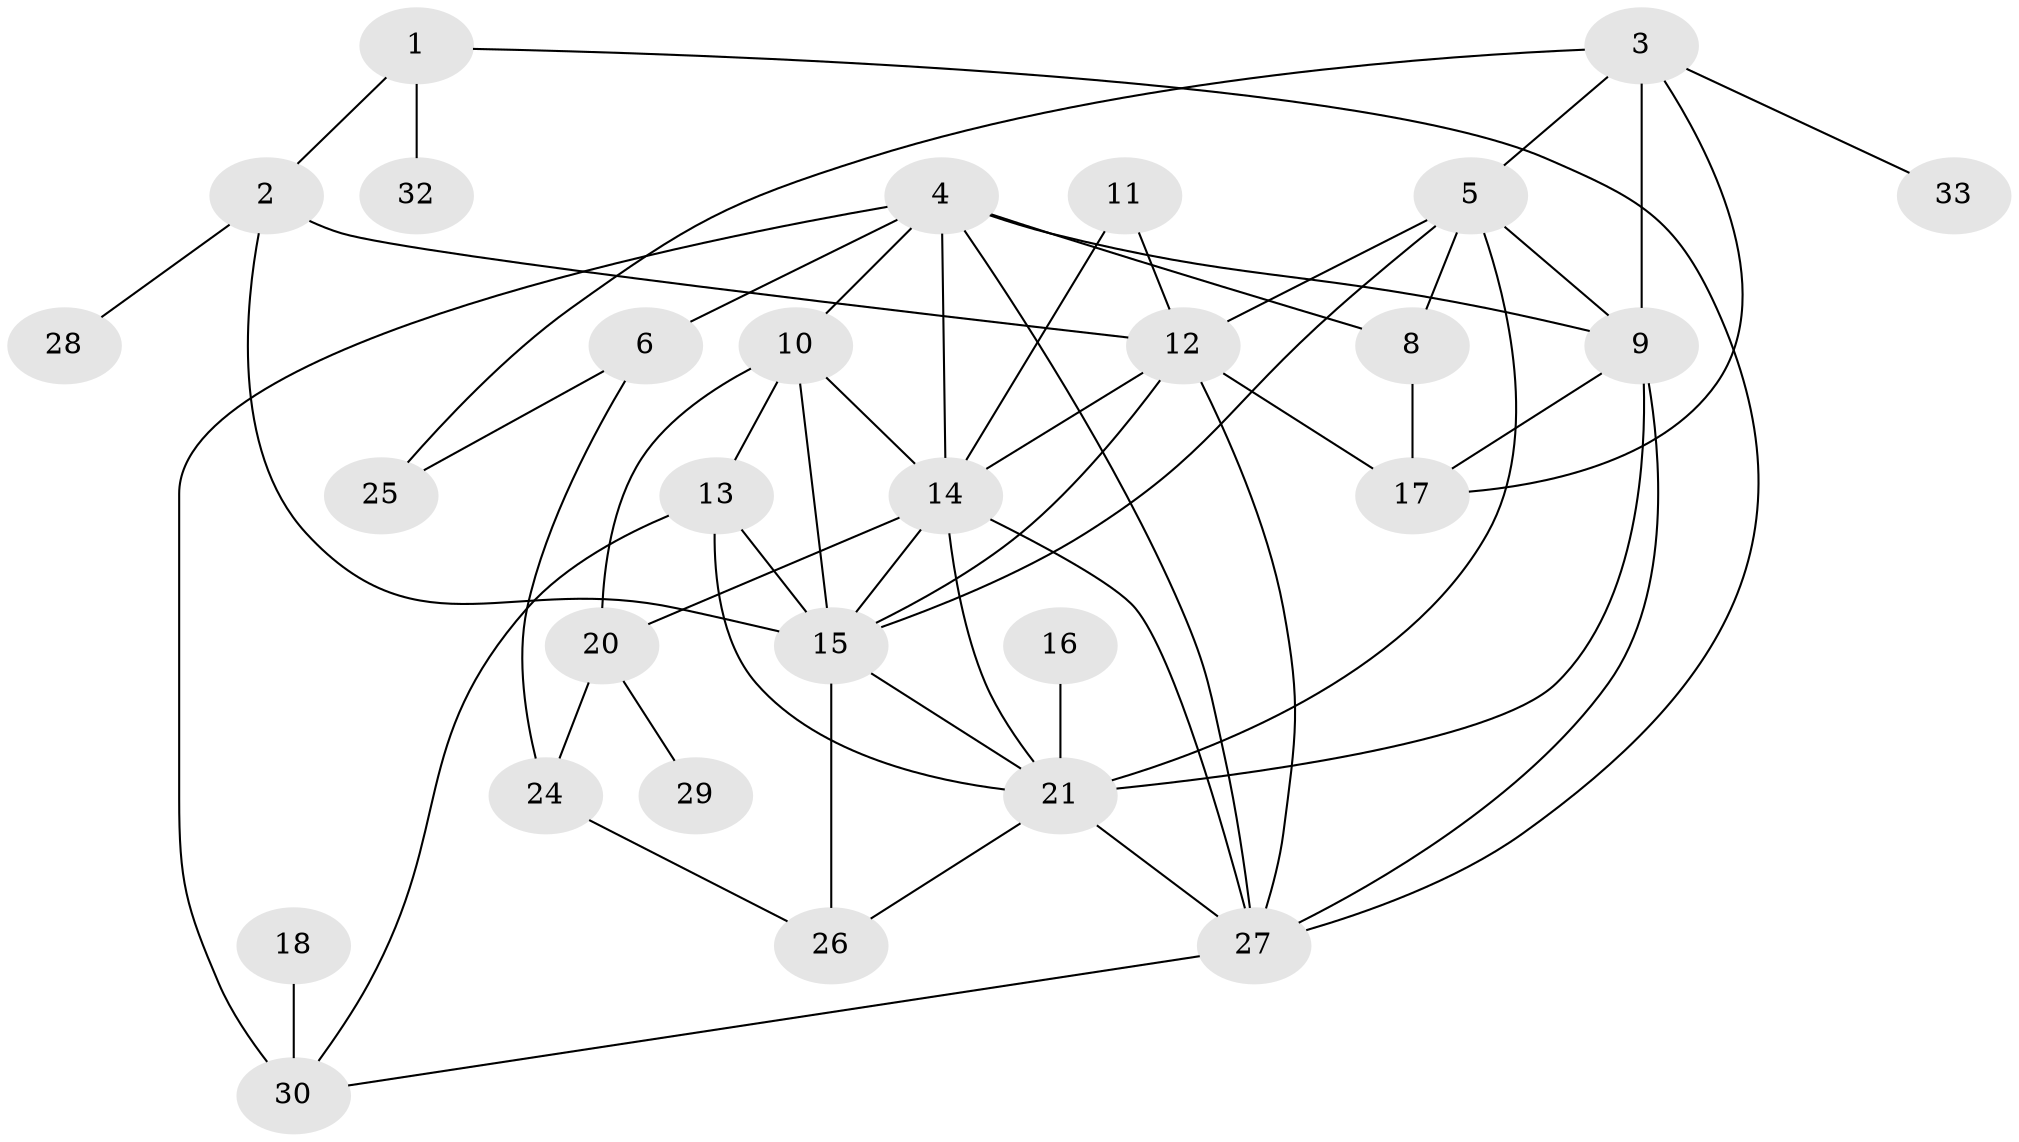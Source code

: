 // original degree distribution, {1: 0.12121212121212122, 4: 0.16666666666666666, 5: 0.07575757575757576, 6: 0.07575757575757576, 2: 0.19696969696969696, 0: 0.07575757575757576, 3: 0.2878787878787879}
// Generated by graph-tools (version 1.1) at 2025/33/03/09/25 02:33:45]
// undirected, 28 vertices, 56 edges
graph export_dot {
graph [start="1"]
  node [color=gray90,style=filled];
  1;
  2;
  3;
  4;
  5;
  6;
  8;
  9;
  10;
  11;
  12;
  13;
  14;
  15;
  16;
  17;
  18;
  20;
  21;
  24;
  25;
  26;
  27;
  28;
  29;
  30;
  32;
  33;
  1 -- 2 [weight=1.0];
  1 -- 27 [weight=1.0];
  1 -- 32 [weight=1.0];
  2 -- 12 [weight=2.0];
  2 -- 15 [weight=1.0];
  2 -- 28 [weight=1.0];
  3 -- 5 [weight=1.0];
  3 -- 9 [weight=1.0];
  3 -- 17 [weight=1.0];
  3 -- 25 [weight=1.0];
  3 -- 33 [weight=1.0];
  4 -- 6 [weight=1.0];
  4 -- 8 [weight=1.0];
  4 -- 9 [weight=2.0];
  4 -- 10 [weight=2.0];
  4 -- 14 [weight=1.0];
  4 -- 27 [weight=2.0];
  4 -- 30 [weight=1.0];
  5 -- 8 [weight=1.0];
  5 -- 9 [weight=1.0];
  5 -- 12 [weight=1.0];
  5 -- 15 [weight=1.0];
  5 -- 21 [weight=1.0];
  6 -- 24 [weight=1.0];
  6 -- 25 [weight=1.0];
  8 -- 17 [weight=1.0];
  9 -- 17 [weight=1.0];
  9 -- 21 [weight=1.0];
  9 -- 27 [weight=3.0];
  10 -- 13 [weight=1.0];
  10 -- 14 [weight=1.0];
  10 -- 15 [weight=1.0];
  10 -- 20 [weight=1.0];
  11 -- 12 [weight=1.0];
  11 -- 14 [weight=1.0];
  12 -- 14 [weight=1.0];
  12 -- 15 [weight=1.0];
  12 -- 17 [weight=1.0];
  12 -- 27 [weight=1.0];
  13 -- 15 [weight=1.0];
  13 -- 21 [weight=1.0];
  13 -- 30 [weight=1.0];
  14 -- 15 [weight=1.0];
  14 -- 20 [weight=1.0];
  14 -- 21 [weight=1.0];
  14 -- 27 [weight=1.0];
  15 -- 21 [weight=1.0];
  15 -- 26 [weight=1.0];
  16 -- 21 [weight=1.0];
  18 -- 30 [weight=2.0];
  20 -- 24 [weight=1.0];
  20 -- 29 [weight=1.0];
  21 -- 26 [weight=1.0];
  21 -- 27 [weight=2.0];
  24 -- 26 [weight=1.0];
  27 -- 30 [weight=1.0];
}
